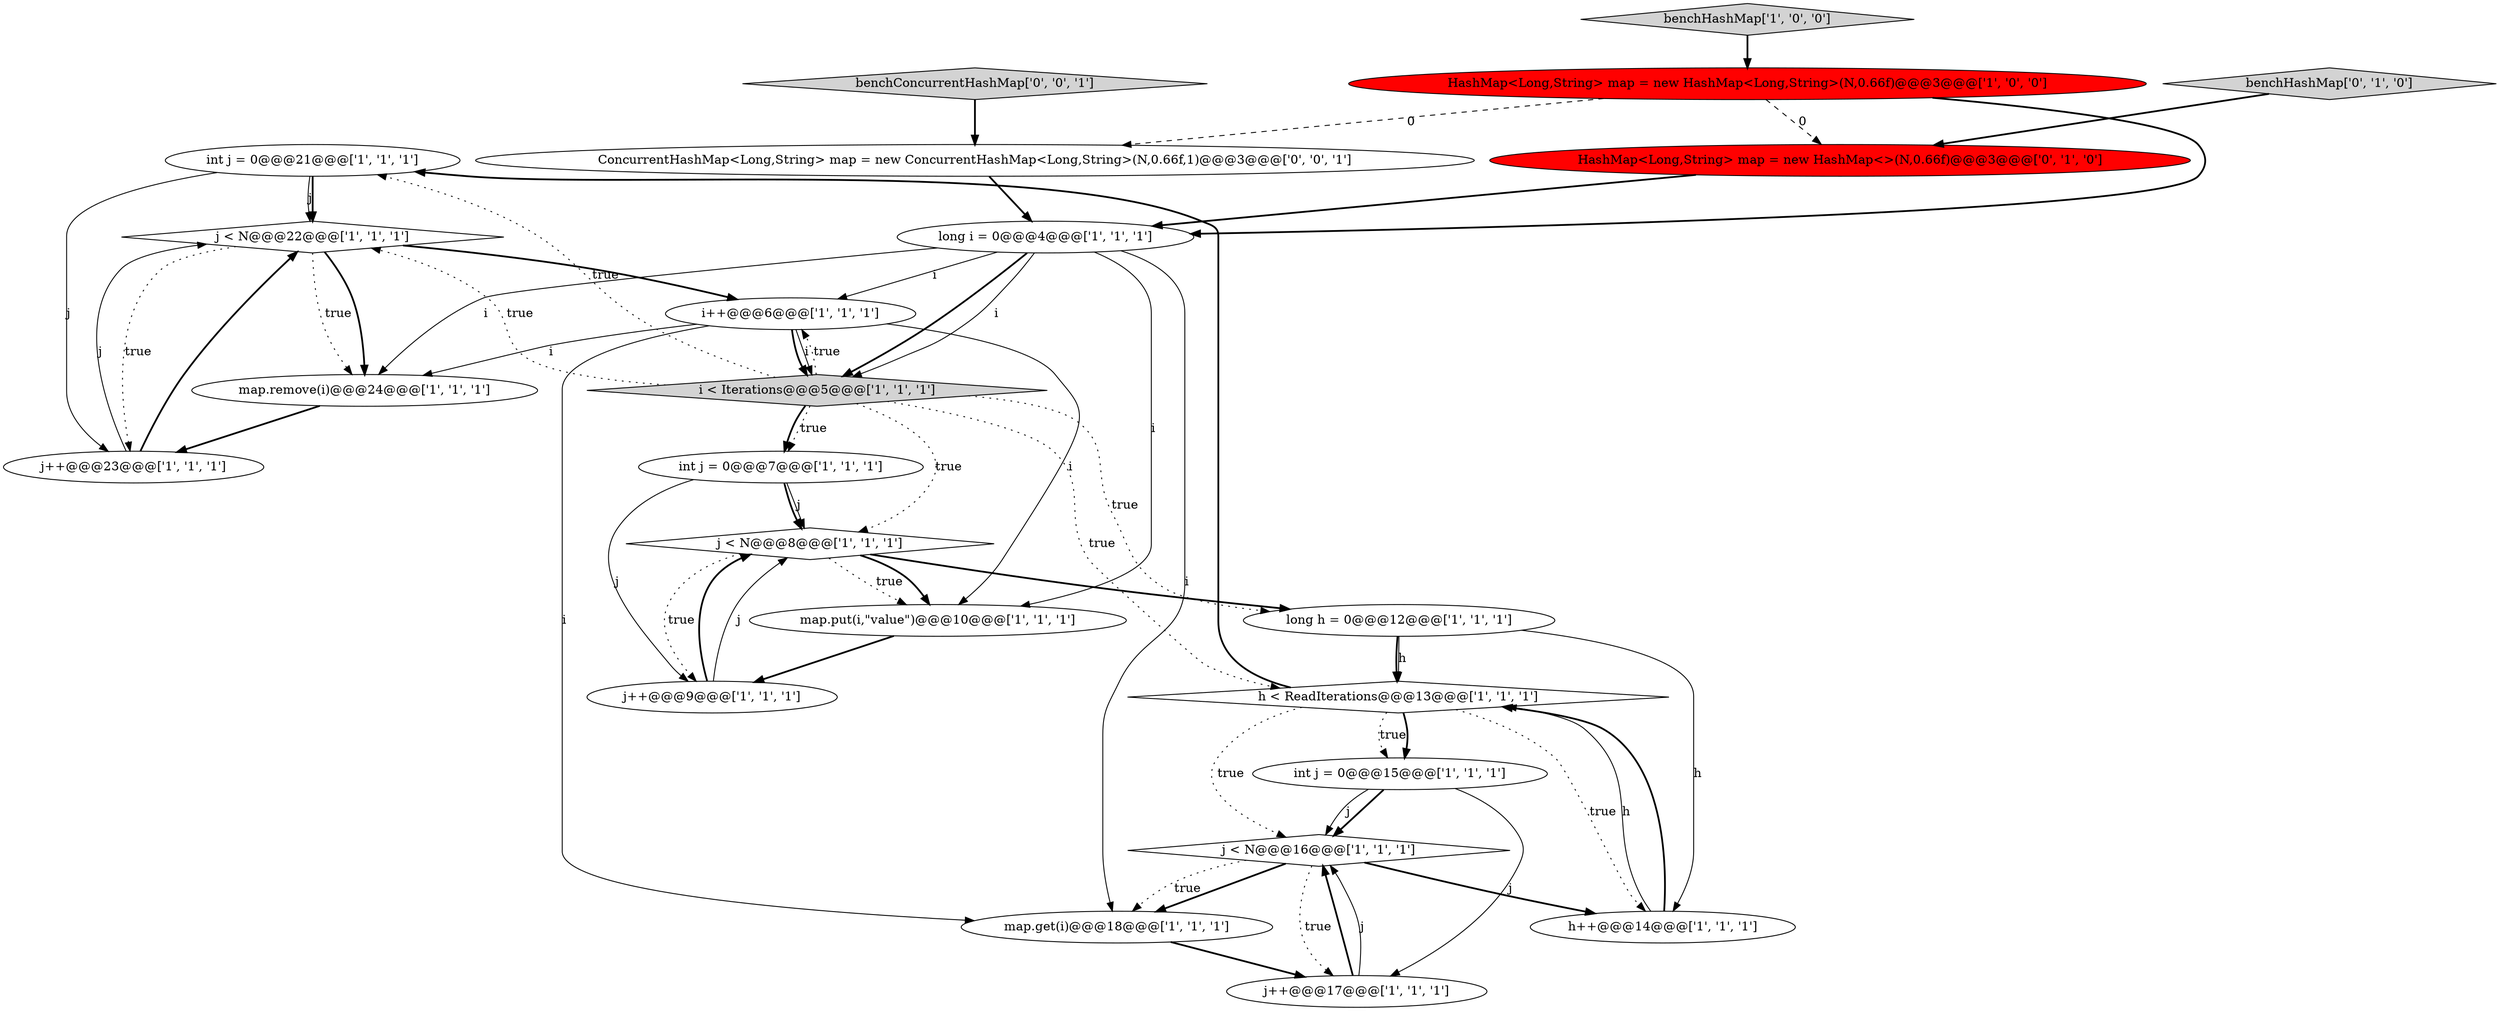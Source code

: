 digraph {
9 [style = filled, label = "int j = 0@@@21@@@['1', '1', '1']", fillcolor = white, shape = ellipse image = "AAA0AAABBB1BBB"];
19 [style = filled, label = "long i = 0@@@4@@@['1', '1', '1']", fillcolor = white, shape = ellipse image = "AAA0AAABBB1BBB"];
2 [style = filled, label = "int j = 0@@@7@@@['1', '1', '1']", fillcolor = white, shape = ellipse image = "AAA0AAABBB1BBB"];
20 [style = filled, label = "benchHashMap['0', '1', '0']", fillcolor = lightgray, shape = diamond image = "AAA0AAABBB2BBB"];
16 [style = filled, label = "i < Iterations@@@5@@@['1', '1', '1']", fillcolor = lightgray, shape = diamond image = "AAA0AAABBB1BBB"];
8 [style = filled, label = "map.put(i,\"value\")@@@10@@@['1', '1', '1']", fillcolor = white, shape = ellipse image = "AAA0AAABBB1BBB"];
10 [style = filled, label = "j < N@@@8@@@['1', '1', '1']", fillcolor = white, shape = diamond image = "AAA0AAABBB1BBB"];
3 [style = filled, label = "j < N@@@16@@@['1', '1', '1']", fillcolor = white, shape = diamond image = "AAA0AAABBB1BBB"];
12 [style = filled, label = "j < N@@@22@@@['1', '1', '1']", fillcolor = white, shape = diamond image = "AAA0AAABBB1BBB"];
23 [style = filled, label = "benchConcurrentHashMap['0', '0', '1']", fillcolor = lightgray, shape = diamond image = "AAA0AAABBB3BBB"];
7 [style = filled, label = "h < ReadIterations@@@13@@@['1', '1', '1']", fillcolor = white, shape = diamond image = "AAA0AAABBB1BBB"];
21 [style = filled, label = "HashMap<Long,String> map = new HashMap<>(N,0.66f)@@@3@@@['0', '1', '0']", fillcolor = red, shape = ellipse image = "AAA1AAABBB2BBB"];
1 [style = filled, label = "j++@@@23@@@['1', '1', '1']", fillcolor = white, shape = ellipse image = "AAA0AAABBB1BBB"];
13 [style = filled, label = "j++@@@9@@@['1', '1', '1']", fillcolor = white, shape = ellipse image = "AAA0AAABBB1BBB"];
15 [style = filled, label = "int j = 0@@@15@@@['1', '1', '1']", fillcolor = white, shape = ellipse image = "AAA0AAABBB1BBB"];
17 [style = filled, label = "map.remove(i)@@@24@@@['1', '1', '1']", fillcolor = white, shape = ellipse image = "AAA0AAABBB1BBB"];
22 [style = filled, label = "ConcurrentHashMap<Long,String> map = new ConcurrentHashMap<Long,String>(N,0.66f,1)@@@3@@@['0', '0', '1']", fillcolor = white, shape = ellipse image = "AAA0AAABBB3BBB"];
14 [style = filled, label = "h++@@@14@@@['1', '1', '1']", fillcolor = white, shape = ellipse image = "AAA0AAABBB1BBB"];
6 [style = filled, label = "long h = 0@@@12@@@['1', '1', '1']", fillcolor = white, shape = ellipse image = "AAA0AAABBB1BBB"];
11 [style = filled, label = "HashMap<Long,String> map = new HashMap<Long,String>(N,0.66f)@@@3@@@['1', '0', '0']", fillcolor = red, shape = ellipse image = "AAA1AAABBB1BBB"];
18 [style = filled, label = "map.get(i)@@@18@@@['1', '1', '1']", fillcolor = white, shape = ellipse image = "AAA0AAABBB1BBB"];
4 [style = filled, label = "i++@@@6@@@['1', '1', '1']", fillcolor = white, shape = ellipse image = "AAA0AAABBB1BBB"];
0 [style = filled, label = "benchHashMap['1', '0', '0']", fillcolor = lightgray, shape = diamond image = "AAA0AAABBB1BBB"];
5 [style = filled, label = "j++@@@17@@@['1', '1', '1']", fillcolor = white, shape = ellipse image = "AAA0AAABBB1BBB"];
5->3 [style = bold, label=""];
13->10 [style = bold, label=""];
10->8 [style = dotted, label="true"];
14->7 [style = solid, label="h"];
1->12 [style = solid, label="j"];
16->9 [style = dotted, label="true"];
12->17 [style = dotted, label="true"];
16->12 [style = dotted, label="true"];
9->1 [style = solid, label="j"];
16->2 [style = dotted, label="true"];
7->14 [style = dotted, label="true"];
17->1 [style = bold, label=""];
21->19 [style = bold, label=""];
22->19 [style = bold, label=""];
4->18 [style = solid, label="i"];
3->14 [style = bold, label=""];
12->17 [style = bold, label=""];
19->17 [style = solid, label="i"];
11->22 [style = dashed, label="0"];
12->1 [style = dotted, label="true"];
0->11 [style = bold, label=""];
13->10 [style = solid, label="j"];
16->2 [style = bold, label=""];
11->19 [style = bold, label=""];
2->10 [style = bold, label=""];
15->3 [style = bold, label=""];
16->4 [style = dotted, label="true"];
7->15 [style = dotted, label="true"];
10->6 [style = bold, label=""];
16->10 [style = dotted, label="true"];
4->17 [style = solid, label="i"];
6->14 [style = solid, label="h"];
4->8 [style = solid, label="i"];
19->16 [style = bold, label=""];
14->7 [style = bold, label=""];
3->18 [style = bold, label=""];
20->21 [style = bold, label=""];
7->9 [style = bold, label=""];
16->7 [style = dotted, label="true"];
9->12 [style = solid, label="j"];
3->5 [style = dotted, label="true"];
23->22 [style = bold, label=""];
19->16 [style = solid, label="i"];
2->13 [style = solid, label="j"];
4->16 [style = solid, label="i"];
10->8 [style = bold, label=""];
12->4 [style = bold, label=""];
10->13 [style = dotted, label="true"];
19->18 [style = solid, label="i"];
7->3 [style = dotted, label="true"];
18->5 [style = bold, label=""];
5->3 [style = solid, label="j"];
3->18 [style = dotted, label="true"];
19->4 [style = solid, label="i"];
1->12 [style = bold, label=""];
19->8 [style = solid, label="i"];
7->15 [style = bold, label=""];
9->12 [style = bold, label=""];
2->10 [style = solid, label="j"];
6->7 [style = bold, label=""];
6->7 [style = solid, label="h"];
15->5 [style = solid, label="j"];
11->21 [style = dashed, label="0"];
4->16 [style = bold, label=""];
8->13 [style = bold, label=""];
16->6 [style = dotted, label="true"];
15->3 [style = solid, label="j"];
}
